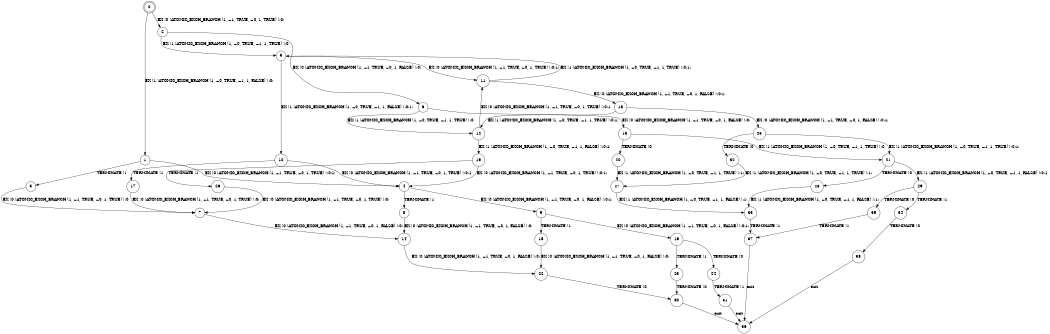 digraph BCG {
size = "7, 10.5";
center = TRUE;
node [shape = circle];
0 [peripheries = 2];
0 -> 1 [label = "EX !1 !ATOMIC_EXCH_BRANCH (1, +0, TRUE, +1, 1, FALSE) !:0:"];
0 -> 2 [label = "EX !0 !ATOMIC_EXCH_BRANCH (1, +1, TRUE, +0, 1, TRUE) !:0:"];
1 -> 3 [label = "TERMINATE !1"];
1 -> 4 [label = "EX !0 !ATOMIC_EXCH_BRANCH (1, +1, TRUE, +0, 1, TRUE) !:0:1:"];
2 -> 5 [label = "EX !1 !ATOMIC_EXCH_BRANCH (1, +0, TRUE, +1, 1, TRUE) !:0:"];
2 -> 6 [label = "EX !0 !ATOMIC_EXCH_BRANCH (1, +1, TRUE, +0, 1, FALSE) !:0:"];
3 -> 7 [label = "EX !0 !ATOMIC_EXCH_BRANCH (1, +1, TRUE, +0, 1, TRUE) !:0:"];
4 -> 8 [label = "TERMINATE !1"];
4 -> 9 [label = "EX !0 !ATOMIC_EXCH_BRANCH (1, +1, TRUE, +0, 1, FALSE) !:0:1:"];
5 -> 10 [label = "EX !1 !ATOMIC_EXCH_BRANCH (1, +0, TRUE, +1, 1, FALSE) !:0:1:"];
5 -> 11 [label = "EX !0 !ATOMIC_EXCH_BRANCH (1, +1, TRUE, +0, 1, TRUE) !:0:1:"];
6 -> 12 [label = "EX !1 !ATOMIC_EXCH_BRANCH (1, +0, TRUE, +1, 1, TRUE) !:0:"];
6 -> 13 [label = "EX !0 !ATOMIC_EXCH_BRANCH (1, +1, TRUE, +0, 1, FALSE) !:0:"];
7 -> 14 [label = "EX !0 !ATOMIC_EXCH_BRANCH (1, +1, TRUE, +0, 1, FALSE) !:0:"];
8 -> 14 [label = "EX !0 !ATOMIC_EXCH_BRANCH (1, +1, TRUE, +0, 1, FALSE) !:0:"];
9 -> 15 [label = "TERMINATE !1"];
9 -> 16 [label = "EX !0 !ATOMIC_EXCH_BRANCH (1, +1, TRUE, +0, 1, FALSE) !:0:1:"];
10 -> 17 [label = "TERMINATE !1"];
10 -> 4 [label = "EX !0 !ATOMIC_EXCH_BRANCH (1, +1, TRUE, +0, 1, TRUE) !:0:1:"];
11 -> 5 [label = "EX !1 !ATOMIC_EXCH_BRANCH (1, +0, TRUE, +1, 1, TRUE) !:0:1:"];
11 -> 18 [label = "EX !0 !ATOMIC_EXCH_BRANCH (1, +1, TRUE, +0, 1, FALSE) !:0:1:"];
12 -> 19 [label = "EX !1 !ATOMIC_EXCH_BRANCH (1, +0, TRUE, +1, 1, FALSE) !:0:1:"];
12 -> 11 [label = "EX !0 !ATOMIC_EXCH_BRANCH (1, +1, TRUE, +0, 1, TRUE) !:0:1:"];
13 -> 20 [label = "TERMINATE !0"];
13 -> 21 [label = "EX !1 !ATOMIC_EXCH_BRANCH (1, +0, TRUE, +1, 1, TRUE) !:0:"];
14 -> 22 [label = "EX !0 !ATOMIC_EXCH_BRANCH (1, +1, TRUE, +0, 1, FALSE) !:0:"];
15 -> 22 [label = "EX !0 !ATOMIC_EXCH_BRANCH (1, +1, TRUE, +0, 1, FALSE) !:0:"];
16 -> 23 [label = "TERMINATE !1"];
16 -> 24 [label = "TERMINATE !0"];
17 -> 7 [label = "EX !0 !ATOMIC_EXCH_BRANCH (1, +1, TRUE, +0, 1, TRUE) !:0:"];
18 -> 12 [label = "EX !1 !ATOMIC_EXCH_BRANCH (1, +0, TRUE, +1, 1, TRUE) !:0:1:"];
18 -> 25 [label = "EX !0 !ATOMIC_EXCH_BRANCH (1, +1, TRUE, +0, 1, FALSE) !:0:1:"];
19 -> 26 [label = "TERMINATE !1"];
19 -> 4 [label = "EX !0 !ATOMIC_EXCH_BRANCH (1, +1, TRUE, +0, 1, TRUE) !:0:1:"];
20 -> 27 [label = "EX !1 !ATOMIC_EXCH_BRANCH (1, +0, TRUE, +1, 1, TRUE) !:1:"];
21 -> 28 [label = "TERMINATE !0"];
21 -> 29 [label = "EX !1 !ATOMIC_EXCH_BRANCH (1, +0, TRUE, +1, 1, FALSE) !:0:1:"];
22 -> 30 [label = "TERMINATE !0"];
23 -> 30 [label = "TERMINATE !0"];
24 -> 31 [label = "TERMINATE !1"];
25 -> 32 [label = "TERMINATE !0"];
25 -> 21 [label = "EX !1 !ATOMIC_EXCH_BRANCH (1, +0, TRUE, +1, 1, TRUE) !:0:1:"];
26 -> 7 [label = "EX !0 !ATOMIC_EXCH_BRANCH (1, +1, TRUE, +0, 1, TRUE) !:0:"];
27 -> 33 [label = "EX !1 !ATOMIC_EXCH_BRANCH (1, +0, TRUE, +1, 1, FALSE) !:1:"];
28 -> 33 [label = "EX !1 !ATOMIC_EXCH_BRANCH (1, +0, TRUE, +1, 1, FALSE) !:1:"];
29 -> 34 [label = "TERMINATE !1"];
29 -> 35 [label = "TERMINATE !0"];
30 -> 36 [label = "exit"];
31 -> 36 [label = "exit"];
32 -> 27 [label = "EX !1 !ATOMIC_EXCH_BRANCH (1, +0, TRUE, +1, 1, TRUE) !:1:"];
33 -> 37 [label = "TERMINATE !1"];
34 -> 38 [label = "TERMINATE !0"];
35 -> 37 [label = "TERMINATE !1"];
37 -> 36 [label = "exit"];
38 -> 36 [label = "exit"];
}
